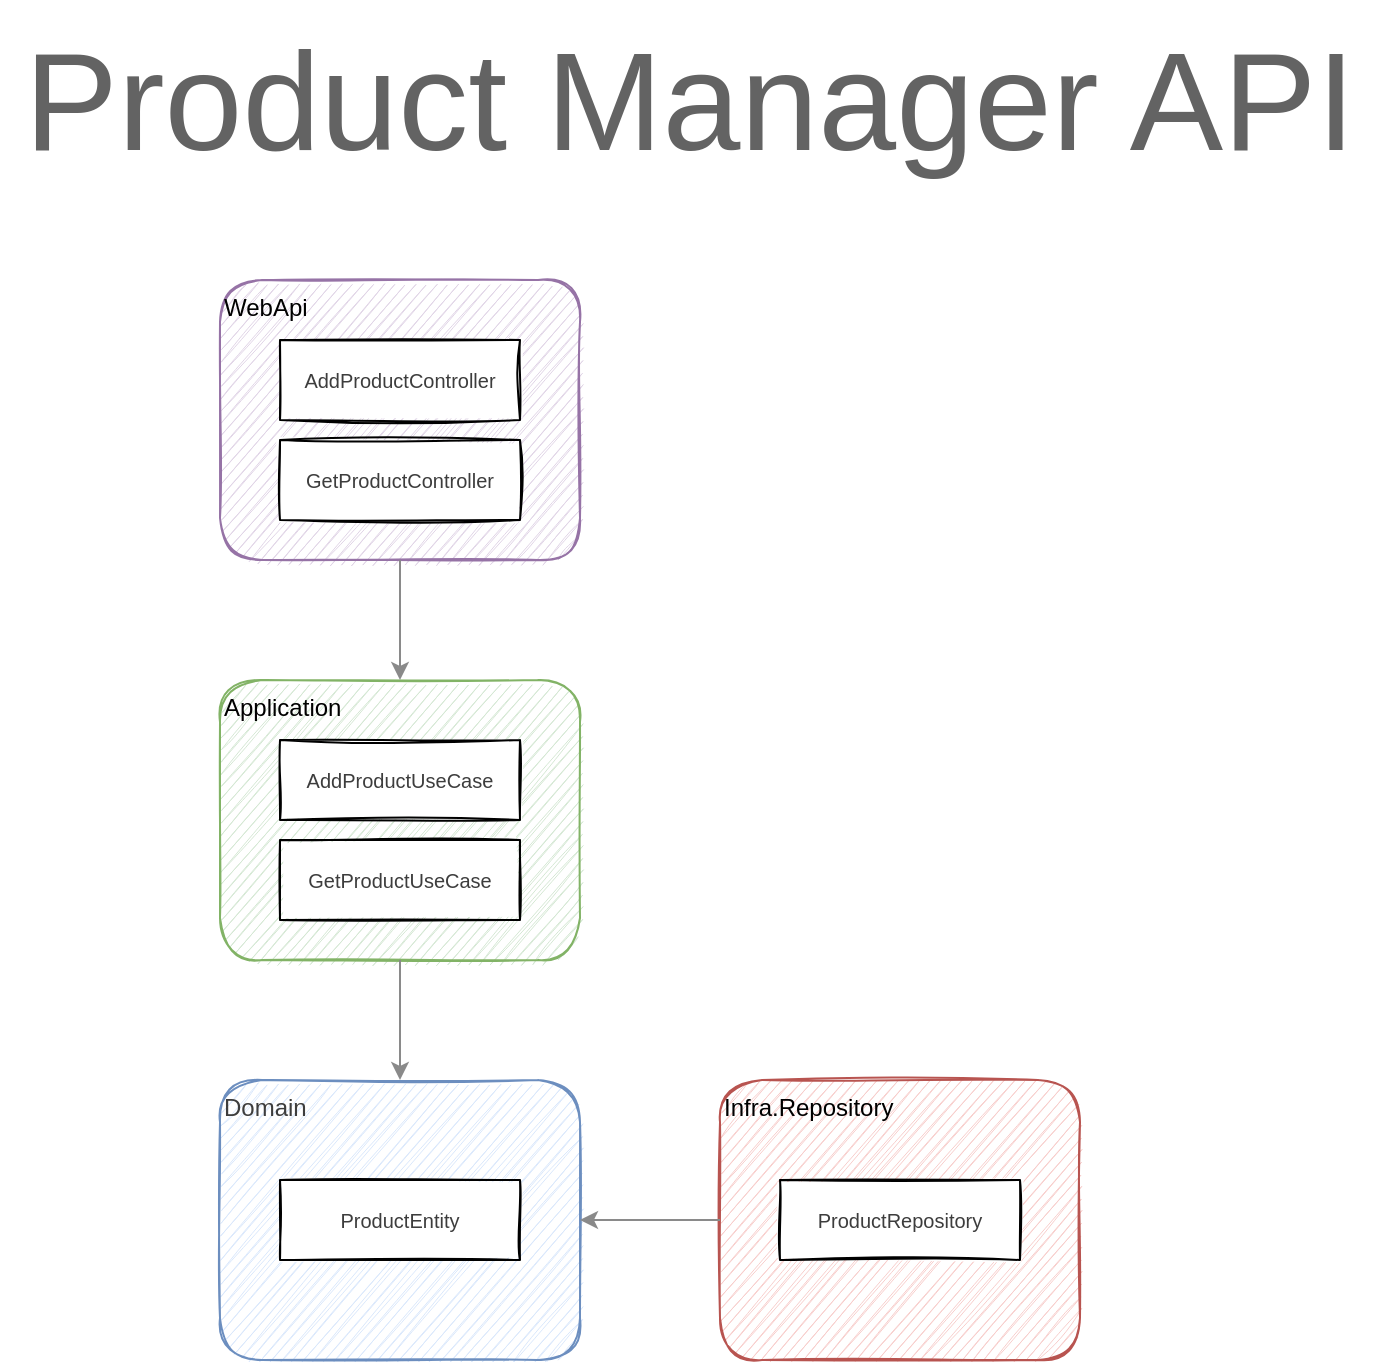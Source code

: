 <mxfile version="20.2.3" type="device"><diagram id="dKg-wHL6-xaJqdybh1oA" name="Página-1"><mxGraphModel dx="1778" dy="1081" grid="1" gridSize="10" guides="1" tooltips="1" connect="1" arrows="1" fold="1" page="1" pageScale="1" pageWidth="827" pageHeight="1169" math="0" shadow="0"><root><mxCell id="0"/><mxCell id="1" parent="0"/><mxCell id="UoF7MV7sL8q0thcj9FNR-17" value="" style="group" vertex="1" connectable="0" parent="1"><mxGeometry x="140" y="380" width="180" height="140" as="geometry"/></mxCell><mxCell id="UoF7MV7sL8q0thcj9FNR-2" value="Application" style="rounded=1;whiteSpace=wrap;html=1;shadow=0;sketch=1;glass=0;verticalAlign=top;align=left;fillColor=#d5e8d4;strokeColor=#82b366;" vertex="1" parent="UoF7MV7sL8q0thcj9FNR-17"><mxGeometry width="180" height="140" as="geometry"/></mxCell><mxCell id="UoF7MV7sL8q0thcj9FNR-12" value="AddProductUseCase" style="rounded=0;whiteSpace=wrap;html=1;shadow=0;glass=0;sketch=1;fontColor=#3D3D3D;fontSize=10;" vertex="1" parent="UoF7MV7sL8q0thcj9FNR-17"><mxGeometry x="30" y="30" width="120" height="40" as="geometry"/></mxCell><mxCell id="UoF7MV7sL8q0thcj9FNR-16" value="GetProductUseCase" style="rounded=0;whiteSpace=wrap;html=1;shadow=0;glass=0;sketch=1;fontColor=#3D3D3D;fontSize=10;" vertex="1" parent="UoF7MV7sL8q0thcj9FNR-17"><mxGeometry x="30" y="80" width="120" height="40" as="geometry"/></mxCell><mxCell id="UoF7MV7sL8q0thcj9FNR-18" value="" style="group" vertex="1" connectable="0" parent="1"><mxGeometry x="140" y="580" width="180" height="140" as="geometry"/></mxCell><mxCell id="UoF7MV7sL8q0thcj9FNR-1" value="Domain" style="rounded=1;whiteSpace=wrap;html=1;shadow=0;sketch=1;glass=0;fillColor=#dae8fc;strokeColor=#6c8ebf;verticalAlign=top;align=left;fontColor=#3D3D3D;" vertex="1" parent="UoF7MV7sL8q0thcj9FNR-18"><mxGeometry width="180" height="140" as="geometry"/></mxCell><mxCell id="UoF7MV7sL8q0thcj9FNR-13" value="ProductEntity" style="rounded=0;whiteSpace=wrap;html=1;shadow=0;glass=0;sketch=1;fontColor=#3D3D3D;fontSize=10;" vertex="1" parent="UoF7MV7sL8q0thcj9FNR-18"><mxGeometry x="30" y="50" width="120" height="40" as="geometry"/></mxCell><mxCell id="UoF7MV7sL8q0thcj9FNR-19" value="" style="group" vertex="1" connectable="0" parent="1"><mxGeometry x="390" y="580" width="180" height="140" as="geometry"/></mxCell><mxCell id="UoF7MV7sL8q0thcj9FNR-4" value="Infra.Repository" style="rounded=1;whiteSpace=wrap;html=1;shadow=0;sketch=1;glass=0;verticalAlign=top;align=left;fillColor=#f8cecc;strokeColor=#b85450;" vertex="1" parent="UoF7MV7sL8q0thcj9FNR-19"><mxGeometry width="180" height="140" as="geometry"/></mxCell><mxCell id="UoF7MV7sL8q0thcj9FNR-14" value="ProductRepository" style="rounded=0;whiteSpace=wrap;html=1;shadow=0;glass=0;sketch=1;fontColor=#3D3D3D;fontSize=10;" vertex="1" parent="UoF7MV7sL8q0thcj9FNR-19"><mxGeometry x="30" y="50" width="120" height="40" as="geometry"/></mxCell><mxCell id="UoF7MV7sL8q0thcj9FNR-20" value="" style="group" vertex="1" connectable="0" parent="1"><mxGeometry x="140" y="180" width="180" height="140" as="geometry"/></mxCell><mxCell id="UoF7MV7sL8q0thcj9FNR-3" value="WebApi" style="rounded=1;whiteSpace=wrap;html=1;shadow=0;sketch=1;glass=0;verticalAlign=top;align=left;fillColor=#e1d5e7;strokeColor=#9673a6;" vertex="1" parent="UoF7MV7sL8q0thcj9FNR-20"><mxGeometry width="180" height="140" as="geometry"/></mxCell><mxCell id="UoF7MV7sL8q0thcj9FNR-10" value="AddProductController" style="rounded=0;whiteSpace=wrap;html=1;shadow=0;glass=0;sketch=1;fontColor=#3D3D3D;fontSize=10;" vertex="1" parent="UoF7MV7sL8q0thcj9FNR-20"><mxGeometry x="30" y="30" width="120" height="40" as="geometry"/></mxCell><mxCell id="UoF7MV7sL8q0thcj9FNR-11" value="GetProductController" style="rounded=0;whiteSpace=wrap;html=1;shadow=0;glass=0;sketch=1;fontColor=#3D3D3D;fontSize=10;" vertex="1" parent="UoF7MV7sL8q0thcj9FNR-20"><mxGeometry x="30" y="80" width="120" height="40" as="geometry"/></mxCell><mxCell id="UoF7MV7sL8q0thcj9FNR-21" style="edgeStyle=orthogonalEdgeStyle;rounded=0;orthogonalLoop=1;jettySize=auto;html=1;fontSize=10;fontColor=#3D3D3D;strokeColor=#8A8A8A;" edge="1" parent="1" source="UoF7MV7sL8q0thcj9FNR-3" target="UoF7MV7sL8q0thcj9FNR-2"><mxGeometry relative="1" as="geometry"/></mxCell><mxCell id="UoF7MV7sL8q0thcj9FNR-22" style="edgeStyle=orthogonalEdgeStyle;rounded=0;orthogonalLoop=1;jettySize=auto;html=1;fontSize=10;fontColor=#3D3D3D;strokeColor=#8A8A8A;" edge="1" parent="1" source="UoF7MV7sL8q0thcj9FNR-2" target="UoF7MV7sL8q0thcj9FNR-1"><mxGeometry relative="1" as="geometry"/></mxCell><mxCell id="UoF7MV7sL8q0thcj9FNR-23" style="edgeStyle=orthogonalEdgeStyle;rounded=0;orthogonalLoop=1;jettySize=auto;html=1;entryX=1;entryY=0.5;entryDx=0;entryDy=0;fontSize=10;fontColor=#3D3D3D;strokeColor=#8A8A8A;" edge="1" parent="1" source="UoF7MV7sL8q0thcj9FNR-4" target="UoF7MV7sL8q0thcj9FNR-1"><mxGeometry relative="1" as="geometry"/></mxCell><mxCell id="UoF7MV7sL8q0thcj9FNR-24" value="Product Manager API" style="text;html=1;strokeColor=none;fillColor=none;align=center;verticalAlign=middle;whiteSpace=wrap;rounded=0;shadow=0;glass=0;sketch=1;fontSize=70;fontColor=#636363;labelBorderColor=none;labelBackgroundColor=none;" vertex="1" parent="1"><mxGeometry x="30" y="40" width="690" height="100" as="geometry"/></mxCell></root></mxGraphModel></diagram></mxfile>